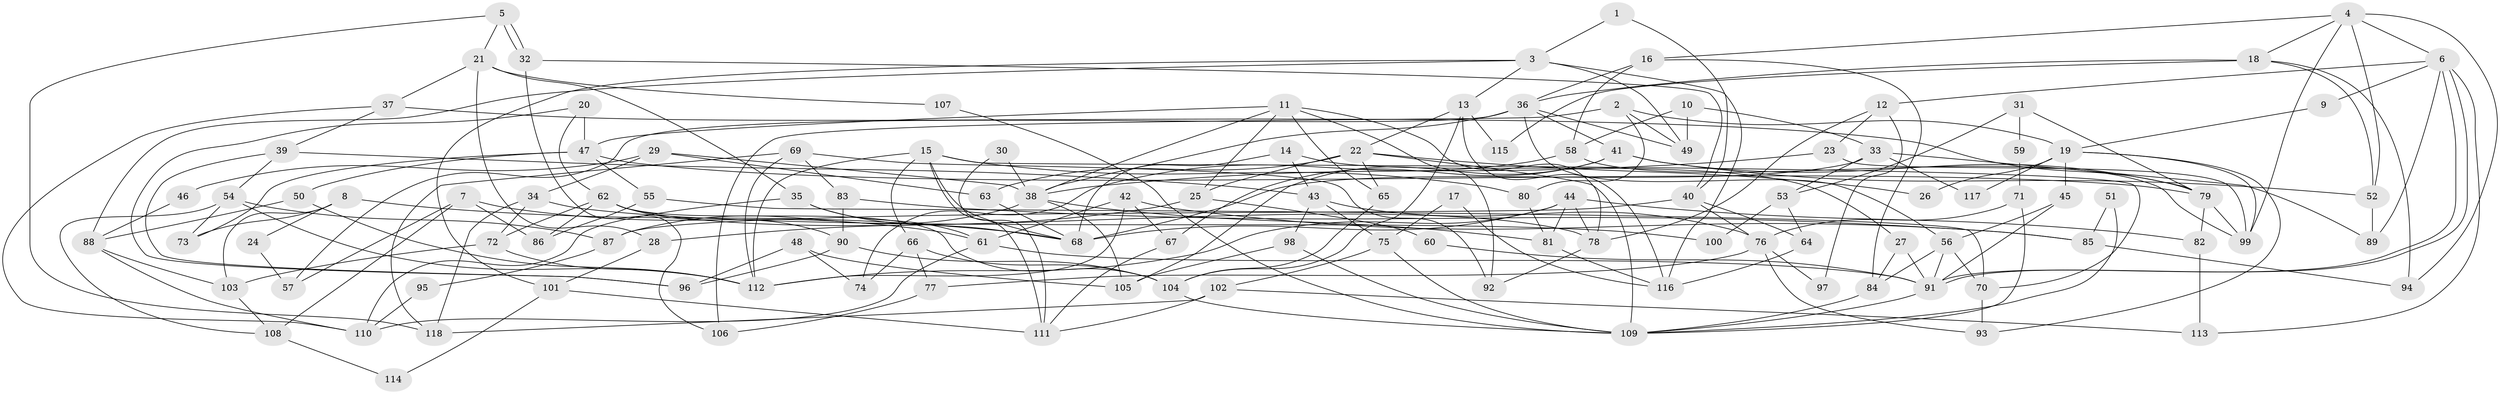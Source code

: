 // Generated by graph-tools (version 1.1) at 2025/02/03/09/25 03:02:14]
// undirected, 118 vertices, 236 edges
graph export_dot {
graph [start="1"]
  node [color=gray90,style=filled];
  1;
  2;
  3;
  4;
  5;
  6;
  7;
  8;
  9;
  10;
  11;
  12;
  13;
  14;
  15;
  16;
  17;
  18;
  19;
  20;
  21;
  22;
  23;
  24;
  25;
  26;
  27;
  28;
  29;
  30;
  31;
  32;
  33;
  34;
  35;
  36;
  37;
  38;
  39;
  40;
  41;
  42;
  43;
  44;
  45;
  46;
  47;
  48;
  49;
  50;
  51;
  52;
  53;
  54;
  55;
  56;
  57;
  58;
  59;
  60;
  61;
  62;
  63;
  64;
  65;
  66;
  67;
  68;
  69;
  70;
  71;
  72;
  73;
  74;
  75;
  76;
  77;
  78;
  79;
  80;
  81;
  82;
  83;
  84;
  85;
  86;
  87;
  88;
  89;
  90;
  91;
  92;
  93;
  94;
  95;
  96;
  97;
  98;
  99;
  100;
  101;
  102;
  103;
  104;
  105;
  106;
  107;
  108;
  109;
  110;
  111;
  112;
  113;
  114;
  115;
  116;
  117;
  118;
  1 -- 40;
  1 -- 3;
  2 -- 19;
  2 -- 49;
  2 -- 80;
  2 -- 106;
  3 -- 88;
  3 -- 49;
  3 -- 13;
  3 -- 101;
  3 -- 116;
  4 -- 18;
  4 -- 6;
  4 -- 16;
  4 -- 52;
  4 -- 94;
  4 -- 99;
  5 -- 32;
  5 -- 32;
  5 -- 21;
  5 -- 118;
  6 -- 113;
  6 -- 91;
  6 -- 91;
  6 -- 9;
  6 -- 12;
  6 -- 89;
  7 -- 61;
  7 -- 86;
  7 -- 57;
  7 -- 108;
  8 -- 103;
  8 -- 68;
  8 -- 24;
  8 -- 73;
  9 -- 19;
  10 -- 33;
  10 -- 58;
  10 -- 49;
  11 -- 38;
  11 -- 47;
  11 -- 25;
  11 -- 65;
  11 -- 78;
  11 -- 92;
  12 -- 78;
  12 -- 23;
  12 -- 97;
  13 -- 22;
  13 -- 104;
  13 -- 115;
  13 -- 116;
  14 -- 27;
  14 -- 68;
  14 -- 43;
  15 -- 68;
  15 -- 66;
  15 -- 70;
  15 -- 80;
  15 -- 111;
  15 -- 112;
  16 -- 84;
  16 -- 36;
  16 -- 58;
  17 -- 75;
  17 -- 116;
  18 -- 94;
  18 -- 36;
  18 -- 52;
  18 -- 115;
  19 -- 99;
  19 -- 45;
  19 -- 26;
  19 -- 93;
  19 -- 117;
  20 -- 62;
  20 -- 47;
  20 -- 96;
  21 -- 35;
  21 -- 37;
  21 -- 28;
  21 -- 107;
  22 -- 109;
  22 -- 25;
  22 -- 26;
  22 -- 63;
  22 -- 65;
  23 -- 38;
  23 -- 99;
  24 -- 57;
  25 -- 28;
  25 -- 60;
  27 -- 84;
  27 -- 91;
  28 -- 101;
  29 -- 38;
  29 -- 34;
  29 -- 46;
  29 -- 63;
  30 -- 38;
  30 -- 111;
  31 -- 79;
  31 -- 53;
  31 -- 59;
  32 -- 40;
  32 -- 106;
  33 -- 89;
  33 -- 68;
  33 -- 53;
  33 -- 117;
  34 -- 72;
  34 -- 118;
  34 -- 100;
  35 -- 61;
  35 -- 110;
  35 -- 68;
  36 -- 56;
  36 -- 38;
  36 -- 41;
  36 -- 49;
  36 -- 57;
  37 -- 39;
  37 -- 79;
  37 -- 110;
  38 -- 81;
  38 -- 87;
  38 -- 105;
  39 -- 43;
  39 -- 96;
  39 -- 54;
  40 -- 87;
  40 -- 76;
  40 -- 64;
  41 -- 52;
  41 -- 67;
  41 -- 79;
  41 -- 105;
  42 -- 112;
  42 -- 67;
  42 -- 61;
  42 -- 85;
  43 -- 98;
  43 -- 75;
  43 -- 76;
  44 -- 68;
  44 -- 81;
  44 -- 78;
  44 -- 82;
  44 -- 112;
  45 -- 56;
  45 -- 91;
  46 -- 88;
  47 -- 79;
  47 -- 73;
  47 -- 50;
  47 -- 55;
  48 -- 105;
  48 -- 96;
  48 -- 74;
  50 -- 112;
  50 -- 88;
  51 -- 109;
  51 -- 85;
  52 -- 89;
  53 -- 64;
  53 -- 100;
  54 -- 112;
  54 -- 73;
  54 -- 87;
  54 -- 108;
  55 -- 70;
  55 -- 86;
  56 -- 91;
  56 -- 70;
  56 -- 84;
  58 -- 99;
  58 -- 74;
  59 -- 71;
  60 -- 91;
  61 -- 110;
  61 -- 91;
  62 -- 78;
  62 -- 104;
  62 -- 72;
  62 -- 86;
  62 -- 90;
  63 -- 68;
  64 -- 116;
  65 -- 104;
  66 -- 74;
  66 -- 104;
  66 -- 77;
  67 -- 111;
  69 -- 112;
  69 -- 92;
  69 -- 83;
  69 -- 118;
  70 -- 93;
  71 -- 76;
  71 -- 109;
  72 -- 112;
  72 -- 103;
  75 -- 109;
  75 -- 102;
  76 -- 77;
  76 -- 93;
  76 -- 97;
  77 -- 106;
  78 -- 92;
  79 -- 99;
  79 -- 82;
  80 -- 81;
  81 -- 116;
  82 -- 113;
  83 -- 90;
  83 -- 85;
  84 -- 109;
  85 -- 94;
  87 -- 95;
  88 -- 103;
  88 -- 110;
  90 -- 104;
  90 -- 96;
  91 -- 109;
  95 -- 110;
  98 -- 105;
  98 -- 109;
  101 -- 111;
  101 -- 114;
  102 -- 118;
  102 -- 111;
  102 -- 113;
  103 -- 108;
  104 -- 109;
  107 -- 109;
  108 -- 114;
}
